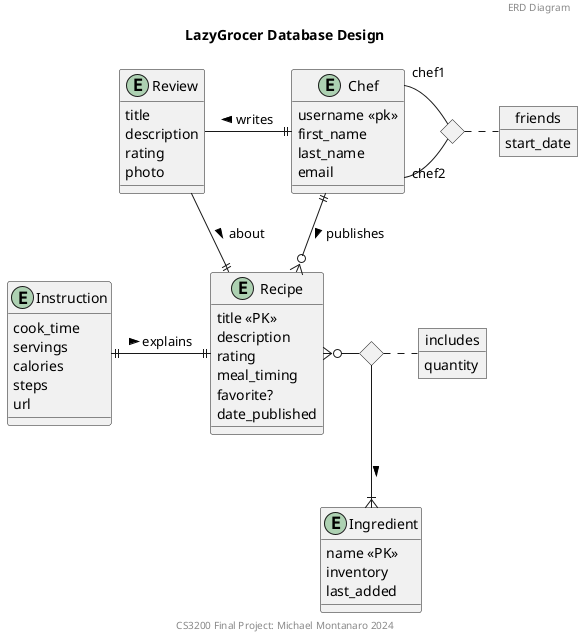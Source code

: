 @startuml LazyGrozerERDdiagram

header ERD Diagram
title LazyGrocer Database Design
footer CS3200 Final Project: Michael Montanaro 2024

entity Recipe {
    title <<PK>> 
    description
    rating
    meal_timing
    favorite?
    date_published
}

entity Instruction {
    cook_time
    servings
    calories
    steps
    url
}

entity Ingredient {
    name <<PK>>
    inventory
    last_added
}

entity Chef {
    username <<pk>>
    first_name
    last_name
    email
}

object includes {
    quantity
}
diamond DIncludes

object friends {
    start_date
}
diamond DFriends

entity Review {
    title 
    description 
    rating
    photo
}

Recipe }o- DIncludes
DIncludes --|{ Ingredient: >
DIncludes . includes
Chef ||--o{ Recipe: publishes >
Chef "chef2" - DFriends
DFriends - "chef1" Chef
DFriends . friends
Review -|| Chef: writes <
Review --|| Recipe: about >
Instruction ||-|| Recipe: explains >

@enduml